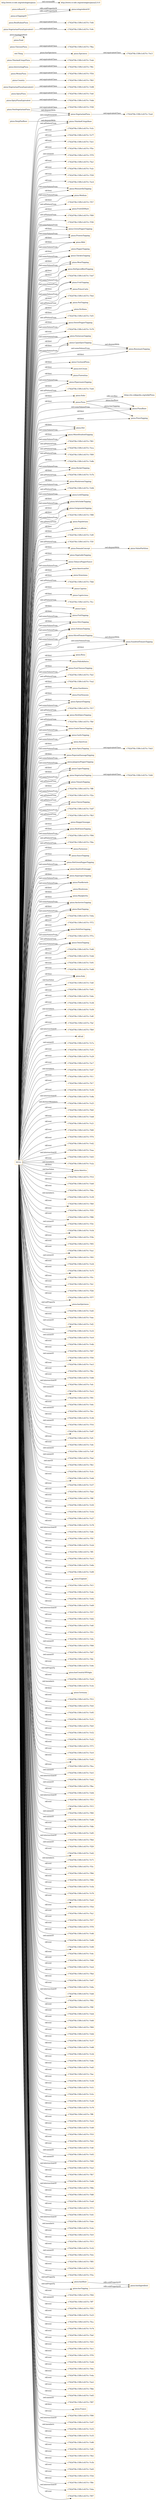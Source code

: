 digraph ar2dtool_diagram { 
rankdir=LR;
size="1501"
node [shape = rectangle, color="orange"]; "pizza:MozzarellaTopping" "-1762d70b:15f9c1c637e:-7ebb" "-1762d70b:15f9c1c637e:-7ebf" "pizza:Medium" "-1762d70b:15f9c1c637e:-7f57" "pizza:FruttiDiMare" "-1762d70b:15f9c1c637e:-7f00" "-1762d70b:15f9c1c637e:-7f36" "pizza:GreenPepperTopping" "pizza:VegetarianPizzaEquivalent2" "pizza:PrawnsTopping" "pizza:Mild" "pizza:PepperTopping" "pizza:ChickenTopping" "pizza:MeatTopping" "pizza:HotSpicedBeefTopping" "-1762d70b:15f9c1c637e:-7eb7" "pizza:FruitTopping" "pizza:PrinceCarlo" "-1762d70b:15f9c1c637e:-7fed" "pizza:NutTopping" "pizza:Siciliana" "-1762d70b:15f9c1c637e:-7ef3" "pizza:SweetPepperTopping" "pizza:Country" "pizza:ThinAndCrispyBase" "pizza:ParmesanTopping" "pizza:CajunSpiceTopping" "-1762d70b:15f9c1c637e:-7e8d" "pizza:UnclosedPizza" "-1762d70b:15f9c1c637e:-7f54" "pizza:IceCream" "pizza:Fiorentina" "pizza:PeperonataTopping" "pizza:SpicyPizzaEquivalent" "-1762d70b:15f9c1c637e:-7ee6" "pizza:Soho" "pizza:PizzaBase" "pizza:InterestingPizza" "pizza:RosemaryTopping" "pizza:Hot" "pizza:MixedSeafoodTopping" "-1762d70b:15f9c1c637e:-7f61" "-1762d70b:15f9c1c637e:-7eca" "-1762d70b:15f9c1c637e:-7f09" "-1762d70b:15f9c1c637e:-7e8b" "-1762d70b:15f9c1c637e:-7eab" "pizza:Spiciness" "pizza:RocketTopping" "pizza:CheeseyPizza" "-1762d70b:15f9c1c637e:-7e7b" "pizza:ValuePartition" "pizza:MushroomTopping" "-1762d70b:15f9c1c637e:-7e94" "pizza:LeekTopping" "pizza:ArtichokeTopping" "pizza:GorgonzolaTopping" "-1762d70b:15f9c1c637e:-7f88" "pizza:Napoletana" "pizza:LaReine" "-1762d70b:15f9c1c637e:-7e98" "-1762d70b:15f9c1c637e:-7ea4" "-1762d70b:15f9c1c637e:-7e9f" "-1762d70b:15f9c1c637e:-7f3f" "pizza:DomainConcept" "pizza:VegetableTopping" "pizza:TobascoPepperSauce" "pizza:AmericanHot" "pizza:Veneziana" "pizza:Food" "-1762d70b:15f9c1c637e:-7fba" "-1762d70b:15f9c1c637e:-7f38" "-1762d70b:15f9c1c637e:-7fdd" "pizza:Caprina" "pizza:Capricciosa" "-1762d70b:15f9c1c637e:-7fcc" "pizza:Cajun" "pizza:FishTopping" "pizza:OliveTopping" "pizza:SultanaTopping" "pizza:SlicedTomatoTopping" "pizza:Rosa" "pizza:PolloAdAstra" "pizza:FourCheesesTopping" "-1762d70b:15f9c1c637e:-7fa5" "-1762d70b:15f9c1c637e:-7ea2" "-1762d70b:15f9c1c637e:-7fb5" "pizza:Giardiniera" "pizza:FourSeasons" "pizza:SpinachTopping" "-1762d70b:15f9c1c637e:-7f17" "pizza:HerbSpiceTopping" "-1762d70b:15f9c1c637e:-7fbf" "pizza:GoatsCheeseTopping" "pizza:DeepPanBase" "pizza:GarlicTopping" "pizza:American" "pizza:SundriedTomatoTopping" "pizza:SpicyTopping" "pizza:PeperoniSausageTopping" "pizza:JalapenoPepperTopping" "pizza:PizzaTopping" "pizza:CaperTopping" "pizza:VegetarianTopping" "pizza:ThinAndCrispyPizza" "pizza:TomatoTopping" "-1762d70b:15f9c1c637e:-7ff8" "-1762d70b:15f9c1c637e:-7f2a" "-1762d70b:15f9c1c637e:-7e9c" "pizza:CheeseTopping" "-1762d70b:15f9c1c637e:-7ed7" "-1762d70b:15f9c1c637e:-7eb3" "pizza:SpicyPizza" "-1762d70b:15f9c1c637e:-7fb3" "pizza:SloppyGiuseppe" "pizza:RedOnionTopping" "-1762d70b:15f9c1c637e:-7f94" "-1762d70b:15f9c1c637e:-7f4a" "pizza:Parmense" "pizza:SauceTopping" "pizza:Pizza" "pizza:HotGreenPepperTopping" "pizza:VegetarianPizzaEquivalent1" "pizza:RealItalianPizza" "pizza:QuattroFormaggi" "pizza:AsparagusTopping" "pizza:MeatyPizza" "pizza:PineKernels" "pizza:Mushroom" "-1762d70b:15f9c1c637e:-7efd" "-1762d70b:15f9c1c637e:-7ec3" "pizza:Margherita" "pizza:AnchoviesTopping" "pizza:HamTopping" "pizza:VegetarianPizza" "pizza:NonVegetarianPizza" "pizza:PetitPoisTopping" "-1762d70b:15f9c1c637e:-7f7a" "pizza:OnionTopping" "-1762d70b:15f9c1c637e:-7f6c" ; /*classes style*/
	"pizza:VegetarianPizzaEquivalent1" -> "-1762d70b:15f9c1c637e:-7e9c" [ label = "owl:equivalentClass" ];
	"NULL" -> "pizza:CheeseTopping" [ label = "rdf:first" ];
	"NULL" -> "-1762d70b:15f9c1c637e:-7e40" [ label = "rdf:rest" ];
	"NULL" -> "-1762d70b:15f9c1c637e:-7e4d" [ label = "rdf:rest" ];
	"NULL" -> "-1762d70b:15f9c1c637e:-7e91" [ label = "rdf:rest" ];
	"NULL" -> "pizza:PeperoniSausageTopping" [ label = "rdf:first" ];
	"NULL" -> "-1762d70b:15f9c1c637e:-7e68" [ label = "rdf:rest" ];
	"NULL" -> "pizza:Italy" [ label = "rdf:first" ];
	"NULL" -> "-1762d70b:15f9c1c637e:-7edf" [ label = "rdf:rest" ];
	"NULL" -> "pizza:RocketTopping" [ label = "owl:someValuesFrom" ];
	"NULL" -> "-1762d70b:15f9c1c637e:-7e61" [ label = "rdf:rest" ];
	"NULL" -> "-1762d70b:15f9c1c637e:-7e6e" [ label = "rdf:rest" ];
	"NULL" -> "pizza:FourCheesesTopping" [ label = "rdf:first" ];
	"NULL" -> "pizza:Veneziana" [ label = "rdf:first" ];
	"NULL" -> "pizza:PizzaBase" [ label = "owl:someValuesFrom" ];
	"NULL" -> "-1762d70b:15f9c1c637e:-7e38" [ label = "rdf:rest" ];
	"NULL" -> "-1762d70b:15f9c1c637e:-7e59" [ label = "owl:members" ];
	"NULL" -> "pizza:HerbSpiceTopping" [ label = "rdf:first" ];
	"NULL" -> "-1762d70b:15f9c1c637e:-7e8f" [ label = "rdf:rest" ];
	"NULL" -> "-1762d70b:15f9c1c637e:-7faf" [ label = "rdf:rest" ];
	"NULL" -> "-1762d70b:15f9c1c637e:-7fb9" [ label = "owl:intersectionOf" ];
	"NULL" -> "rdf:nil" [ label = "rdf:rest" ];
	"NULL" -> "-1762d70b:15f9c1c637e:-7ed7" [ label = "owl:allValuesFrom" ];
	"NULL" -> "-1762d70b:15f9c1c637e:-7e7a" [ label = "owl:unionOf" ];
	"NULL" -> "-1762d70b:15f9c1c637e:-7e5f" [ label = "rdf:rest" ];
	"NULL" -> "-1762d70b:15f9c1c637e:-7e29" [ label = "rdf:rest" ];
	"NULL" -> "-1762d70b:15f9c1c637e:-7ea2" [ label = "rdf:first" ];
	"NULL" -> "pizza:Medium" [ label = "owl:someValuesFrom" ];
	"NULL" -> "-1762d70b:15f9c1c637e:-7ec7" [ label = "rdf:rest" ];
	"NULL" -> "pizza:MeatTopping" [ label = "owl:someValuesFrom" ];
	"NULL" -> "pizza:TobascoPepperSauce" [ label = "rdf:first" ];
	"NULL" -> "pizza:Parmense" [ label = "rdf:first" ];
	"NULL" -> "pizza:ChickenTopping" [ label = "owl:someValuesFrom" ];
	"NULL" -> "-1762d70b:15f9c1c637e:-7e47" [ label = "owl:members" ];
	"NULL" -> "-1762d70b:15f9c1c637e:-7f11" [ label = "rdf:rest" ];
	"NULL" -> "-1762d70b:15f9c1c637e:-7fc7" [ label = "rdf:rest" ];
	"NULL" -> "-1762d70b:15f9c1c637e:-7e30" [ label = "rdf:rest" ];
	"NULL" -> "pizza:OnionTopping" [ label = "owl:someValuesFrom" ];
	"NULL" -> "-1762d70b:15f9c1c637e:-7f57" [ label = "owl:allValuesFrom" ];
	"NULL" -> "pizza:FruitTopping" [ label = "rdf:first" ];
	"NULL" -> "pizza:PizzaBase" [ label = "rdf:first" ];
	"NULL" -> "-1762d70b:15f9c1c637e:-7e9b" [ label = "owl:intersectionOf" ];
	"NULL" -> "pizza:FishTopping" [ label = "rdf:first" ];
	"NULL" -> "-1762d70b:15f9c1c637e:-7e25" [ label = "owl:distinctMembers" ];
	"NULL" -> "-1762d70b:15f9c1c637e:-7fe8" [ label = "rdf:rest" ];
	"NULL" -> "pizza:PineKernels" [ label = "owl:someValuesFrom" ];
	"NULL" -> "-1762d70b:15f9c1c637e:-7eb8" [ label = "rdf:rest" ];
	"NULL" -> "-1762d70b:15f9c1c637e:-7e8b" [ label = "rdf:first" ];
	"NULL" -> "pizza:CajunSpiceTopping" [ label = "rdf:first" ];
	"NULL" -> "pizza:AnchoviesTopping" [ label = "owl:someValuesFrom" ];
	"NULL" -> "-1762d70b:15f9c1c637e:-7e21" [ label = "rdf:rest" ];
	"NULL" -> "pizza:JalapenoPepperTopping" [ label = "owl:someValuesFrom" ];
	"NULL" -> "-1762d70b:15f9c1c637e:-7fd9" [ label = "rdf:rest" ];
	"NULL" -> "-1762d70b:15f9c1c637e:-7f74" [ label = "rdf:rest" ];
	"NULL" -> "-1762d70b:15f9c1c637e:-7e42" [ label = "rdf:rest" ];
	"NULL" -> "-1762d70b:15f9c1c637e:-7ef3" [ label = "owl:allValuesFrom" ];
	"NULL" -> "pizza:Caprina" [ label = "rdf:first" ];
	"NULL" -> "-1762d70b:15f9c1c637e:-7e9f" [ label = "rdf:first" ];
	"NULL" -> "pizza:GreenPepperTopping" [ label = "owl:someValuesFrom" ];
	"NULL" -> "-1762d70b:15f9c1c637e:-7eaa" [ label = "owl:intersectionOf" ];
	"NULL" -> "-1762d70b:15f9c1c637e:-7e63" [ label = "rdf:rest" ];
	"NULL" -> "-1762d70b:15f9c1c637e:-7e2a" [ label = "owl:members" ];
	"NULL" -> "pizza:America" [ label = "rdf:first" ];
	"NULL" -> "-1762d70b:15f9c1c637e:-7fa5" [ label = "owl:allValuesFrom" ];
	"NULL" -> "-1762d70b:15f9c1c637e:-7f14" [ label = "rdf:rest" ];
	"NULL" -> "-1762d70b:15f9c1c637e:-7eb0" [ label = "rdf:rest" ];
	"NULL" -> "pizza:NutTopping" [ label = "rdf:first" ];
	"NULL" -> "pizza:CajunSpiceTopping" [ label = "owl:someValuesFrom" ];
	"NULL" -> "-1762d70b:15f9c1c637e:-7fda" [ label = "rdf:rest" ];
	"NULL" -> "-1762d70b:15f9c1c637e:-7e39" [ label = "owl:members" ];
	"NULL" -> "pizza:HamTopping" [ label = "owl:someValuesFrom" ];
	"NULL" -> "pizza:AmericanHot" [ label = "rdf:first" ];
	"NULL" -> "-1762d70b:15f9c1c637e:-7fb0" [ label = "rdf:rest" ];
	"NULL" -> "pizza:DomainConcept" [ label = "rdf:first" ];
	"NULL" -> "-1762d70b:15f9c1c637e:-7f35" [ label = "rdf:rest" ];
	"NULL" -> "-1762d70b:15f9c1c637e:-7f86" [ label = "rdf:rest" ];
	"NULL" -> "-1762d70b:15f9c1c637e:-7f3e" [ label = "owl:unionOf" ];
	"NULL" -> "-1762d70b:15f9c1c637e:-7e54" [ label = "rdf:rest" ];
	"NULL" -> "pizza:American" [ label = "rdf:first" ];
	"NULL" -> "pizza:PetitPoisTopping" [ label = "rdf:first" ];
	"NULL" -> "pizza:Napoletana" [ label = "rdf:first" ];
	"NULL" -> "-1762d70b:15f9c1c637e:-7f3b" [ label = "rdf:rest" ];
	"NULL" -> "pizza:PineKernels" [ label = "rdf:first" ];
	"NULL" -> "-1762d70b:15f9c1c637e:-7f05" [ label = "rdf:rest" ];
	"NULL" -> "-1762d70b:15f9c1c637e:-7ea1" [ label = "rdf:rest" ];
	"NULL" -> "pizza:SultanaTopping" [ label = "owl:someValuesFrom" ];
	"NULL" -> "-1762d70b:15f9c1c637e:-7f93" [ label = "owl:unionOf" ];
	"NULL" -> "-1762d70b:15f9c1c637e:-7e24" [ label = "rdf:rest" ];
	"NULL" -> "pizza:HotSpicedBeefTopping" [ label = "rdf:first" ];
	"NULL" -> "pizza:JalapenoPepperTopping" [ label = "rdf:first" ];
	"NULL" -> "-1762d70b:15f9c1c637e:-7e75" [ label = "rdf:rest" ];
	"NULL" -> "pizza:QuattroFormaggi" [ label = "rdf:first" ];
	"NULL" -> "-1762d70b:15f9c1c637e:-7f5c" [ label = "rdf:rest" ];
	"NULL" -> "-1762d70b:15f9c1c637e:-7fa1" [ label = "rdf:rest" ];
	"NULL" -> "-1762d70b:15f9c1c637e:-7f26" [ label = "rdf:rest" ];
	"NULL" -> "-1762d70b:15f9c1c637e:-7f77" [ label = "rdf:rest" ];
	"NULL" -> "pizza:PizzaTopping" [ label = "rdf:first" ];
	"NULL" -> "pizza:hasSpiciness" [ label = "owl:onProperty" ];
	"NULL" -> "pizza:GarlicTopping" [ label = "rdf:first" ];
	"NULL" -> "-1762d70b:15f9c1c637e:-7e45" [ label = "rdf:rest" ];
	"NULL" -> "-1762d70b:15f9c1c637e:-7ebc" [ label = "rdf:rest" ];
	"NULL" -> "-1762d70b:15f9c1c637e:-7ef2" [ label = "owl:unionOf" ];
	"NULL" -> "-1762d70b:15f9c1c637e:-7e33" [ label = "owl:members" ];
	"NULL" -> "pizza:ThinAndCrispyBase" [ label = "owl:allValuesFrom" ];
	"NULL" -> "-1762d70b:15f9c1c637e:-7ec9" [ label = "owl:unionOf" ];
	"NULL" -> "pizza:RosemaryTopping" [ label = "owl:someValuesFrom" ];
	"NULL" -> "-1762d70b:15f9c1c637e:-7e4b" [ label = "rdf:rest" ];
	"NULL" -> "-1762d70b:15f9c1c637e:-7f47" [ label = "rdf:rest" ];
	"NULL" -> "-1762d70b:15f9c1c637e:-7f56" [ label = "owl:unionOf" ];
	"NULL" -> "-1762d70b:15f9c1c637e:-7ee3" [ label = "rdf:rest" ];
	"NULL" -> "-1762d70b:15f9c1c637e:-7fbc" [ label = "rdf:rest" ];
	"NULL" -> "pizza:PrawnsTopping" [ label = "owl:someValuesFrom" ];
	"NULL" -> "-1762d70b:15f9c1c637e:-7e66" [ label = "rdf:rest" ];
	"NULL" -> "pizza:ArtichokeTopping" [ label = "owl:someValuesFrom" ];
	"NULL" -> "-1762d70b:15f9c1c637e:-7fcc" [ label = "owl:allValuesFrom" ];
	"NULL" -> "-1762d70b:15f9c1c637e:-7efc" [ label = "owl:intersectionOf" ];
	"NULL" -> "-1762d70b:15f9c1c637e:-7ec2" [ label = "owl:unionOf" ];
	"NULL" -> "-1762d70b:15f9c1c637e:-7f91" [ label = "rdf:rest" ];
	"NULL" -> "pizza:OliveTopping" [ label = "rdf:first" ];
	"NULL" -> "pizza:GreenPepperTopping" [ label = "rdf:first" ];
	"NULL" -> "-1762d70b:15f9c1c637e:-7e6c" [ label = "rdf:rest" ];
	"NULL" -> "-1762d70b:15f9c1c637e:-7fec" [ label = "owl:unionOf" ];
	"NULL" -> "-1762d70b:15f9c1c637e:-7e36" [ label = "rdf:rest" ];
	"NULL" -> "-1762d70b:15f9c1c637e:-7f16" [ label = "owl:unionOf" ];
	"NULL" -> "-1762d70b:15f9c1c637e:-7e87" [ label = "rdf:rest" ];
	"NULL" -> "-1762d70b:15f9c1c637e:-7ef1" [ label = "rdf:rest" ];
	"NULL" -> "-1762d70b:15f9c1c637e:-7efe" [ label = "rdf:rest" ];
	"NULL" -> "-1762d70b:15f9c1c637e:-7f2a" [ label = "owl:allValuesFrom" ];
	"NULL" -> "-1762d70b:15f9c1c637e:-7eff" [ label = "owl:unionOf" ];
	"NULL" -> "-1762d70b:15f9c1c637e:-7fa4" [ label = "owl:unionOf" ];
	"NULL" -> "-1762d70b:15f9c1c637e:-7fb1" [ label = "owl:oneOf" ];
	"NULL" -> "-1762d70b:15f9c1c637e:-7e3c" [ label = "rdf:rest" ];
	"NULL" -> "-1762d70b:15f9c1c637e:-7ed4" [ label = "rdf:rest" ];
	"NULL" -> "-1762d70b:15f9c1c637e:-7e57" [ label = "rdf:rest" ];
	"NULL" -> "-1762d70b:15f9c1c637e:-7fad" [ label = "rdf:rest" ];
	"NULL" -> "pizza:SlicedTomatoTopping" [ label = "owl:someValuesFrom" ];
	"NULL" -> "pizza:MozzarellaTopping" [ label = "owl:someValuesFrom" ];
	"NULL" -> "-1762d70b:15f9c1c637e:-7f8f" [ label = "rdf:rest" ];
	"NULL" -> "pizza:OliveTopping" [ label = "owl:someValuesFrom" ];
	"NULL" -> "-1762d70b:15f9c1c637e:-7e50" [ label = "rdf:rest" ];
	"NULL" -> "-1762d70b:15f9c1c637e:-7e5d" [ label = "rdf:rest" ];
	"NULL" -> "-1762d70b:15f9c1c637e:-7e27" [ label = "rdf:rest" ];
	"NULL" -> "-1762d70b:15f9c1c637e:-7e78" [ label = "rdf:rest" ];
	"NULL" -> "-1762d70b:15f9c1c637e:-7e7b" [ label = "owl:allValuesFrom" ];
	"NULL" -> "-1762d70b:15f9c1c637e:-7e8c" [ label = "owl:intersectionOf" ];
	"NULL" -> "-1762d70b:15f9c1c637e:-7f5f" [ label = "rdf:rest" ];
	"NULL" -> "-1762d70b:15f9c1c637e:-7e2d" [ label = "rdf:rest" ];
	"NULL" -> "-1762d70b:15f9c1c637e:-7ff5" [ label = "rdf:rest" ];
	"NULL" -> "-1762d70b:15f9c1c637e:-7ec5" [ label = "rdf:rest" ];
	"NULL" -> "-1762d70b:15f9c1c637e:-7e6b" [ label = "rdf:rest" ];
	"NULL" -> "-1762d70b:15f9c1c637e:-7e99" [ label = "rdf:rest" ];
	"NULL" -> "pizza:RedOnionTopping" [ label = "rdf:first" ];
	"NULL" -> "pizza:England" [ label = "rdf:first" ];
	"NULL" -> "-1762d70b:15f9c1c637e:-7fc5" [ label = "rdf:rest" ];
	"NULL" -> "-1762d70b:15f9c1c637e:-7e4e" [ label = "rdf:rest" ];
	"NULL" -> "pizza:HotGreenPepperTopping" [ label = "rdf:first" ];
	"NULL" -> "-1762d70b:15f9c1c637e:-7e92" [ label = "rdf:rest" ];
	"NULL" -> "-1762d70b:15f9c1c637e:-7e69" [ label = "rdf:rest" ];
	"NULL" -> "pizza:CaperTopping" [ label = "rdf:first" ];
	"NULL" -> "-1762d70b:15f9c1c637e:-7f37" [ label = "owl:intersectionOf" ];
	"NULL" -> "-1762d70b:15f9c1c637e:-7e62" [ label = "rdf:rest" ];
	"NULL" -> "-1762d70b:15f9c1c637e:-7e6f" [ label = "rdf:rest" ];
	"NULL" -> "-1762d70b:15f9c1c637e:-7f09" [ label = "owl:allValuesFrom" ];
	"NULL" -> "pizza:CheeseTopping" [ label = "owl:someValuesFrom" ];
	"NULL" -> "-1762d70b:15f9c1c637e:-7f4a" [ label = "owl:allValuesFrom" ];
	"NULL" -> "-1762d70b:15f9c1c637e:-7f51" [ label = "rdf:rest" ];
	"NULL" -> "-1762d70b:15f9c1c637e:-7efa" [ label = "rdf:rest" ];
	"NULL" -> "pizza:GorgonzolaTopping" [ label = "rdf:first" ];
	"NULL" -> "pizza:HotGreenPepperTopping" [ label = "owl:someValuesFrom" ];
	"NULL" -> "-1762d70b:15f9c1c637e:-7f08" [ label = "owl:unionOf" ];
	"NULL" -> "-1762d70b:15f9c1c637e:-7fd7" [ label = "rdf:rest" ];
	"NULL" -> "-1762d70b:15f9c1c637e:-7fdc" [ label = "owl:unionOf" ];
	"NULL" -> "-1762d70b:15f9c1c637e:-7e9e" [ label = "rdf:rest" ];
	"NULL" -> "pizza:hasCountryOfOrigin" [ label = "owl:onProperty" ];
	"NULL" -> "pizza:FishTopping" [ label = "owl:someValuesFrom" ];
	"NULL" -> "pizza:Fiorentina" [ label = "rdf:first" ];
	"NULL" -> "pizza:SpicyTopping" [ label = "owl:someValuesFrom" ];
	"NULL" -> "-1762d70b:15f9c1c637e:-7ec8" [ label = "rdf:rest" ];
	"NULL" -> "-1762d70b:15f9c1c637e:-7fdd" [ label = "owl:allValuesFrom" ];
	"NULL" -> "-1762d70b:15f9c1c637e:-7e3e" [ label = "owl:members" ];
	"NULL" -> "pizza:Germany" [ label = "rdf:first" ];
	"NULL" -> "pizza:GoatsCheeseTopping" [ label = "rdf:first" ];
	"NULL" -> "-1762d70b:15f9c1c637e:-7ee6" [ label = "owl:allValuesFrom" ];
	"NULL" -> "pizza:OnionTopping" [ label = "rdf:first" ];
	"NULL" -> "-1762d70b:15f9c1c637e:-7f12" [ label = "rdf:rest" ];
	"NULL" -> "-1762d70b:15f9c1c637e:-7fc8" [ label = "rdf:rest" ];
	"NULL" -> "-1762d70b:15f9c1c637e:-7e95" [ label = "rdf:rest" ];
	"NULL" -> "-1762d70b:15f9c1c637e:-7e31" [ label = "rdf:rest" ];
	"NULL" -> "-1762d70b:15f9c1c637e:-7fe9" [ label = "rdf:rest" ];
	"NULL" -> "-1762d70b:15f9c1c637e:-7e52" [ label = "rdf:rest" ];
	"NULL" -> "pizza:UnclosedPizza" [ label = "rdf:first" ];
	"NULL" -> "-1762d70b:15f9c1c637e:-7eb7" [ label = "owl:someValuesFrom" ];
	"NULL" -> "-1762d70b:15f9c1c637e:-7e22" [ label = "rdf:rest" ];
	"NULL" -> "pizza:SweetPepperTopping" [ label = "rdf:first" ];
	"NULL" -> "-1762d70b:15f9c1c637e:-7f94" [ label = "owl:allValuesFrom" ];
	"NULL" -> "-1762d70b:15f9c1c637e:-7f75" [ label = "rdf:rest" ];
	"NULL" -> "-1762d70b:15f9c1c637e:-7ec0" [ label = "rdf:rest" ];
	"NULL" -> "-1762d70b:15f9c1c637e:-7e43" [ label = "rdf:rest" ];
	"NULL" -> "-1762d70b:15f9c1c637e:-7fea" [ label = "rdf:rest" ];
	"NULL" -> "-1762d70b:15f9c1c637e:-7f7a" [ label = "owl:allValuesFrom" ];
	"NULL" -> "-1762d70b:15f9c1c637e:-7ee5" [ label = "owl:unionOf" ];
	"NULL" -> "pizza:VegetarianTopping" [ label = "owl:allValuesFrom" ];
	"NULL" -> "pizza:MushroomTopping" [ label = "rdf:first" ];
	"NULL" -> "pizza:HotSpicedBeefTopping" [ label = "owl:someValuesFrom" ];
	"NULL" -> "-1762d70b:15f9c1c637e:-7eb2" [ label = "owl:intersectionOf" ];
	"NULL" -> "-1762d70b:15f9c1c637e:-7fbe" [ label = "owl:unionOf" ];
	"NULL" -> "-1762d70b:15f9c1c637e:-7e64" [ label = "rdf:rest" ];
	"NULL" -> "-1762d70b:15f9c1c637e:-7f00" [ label = "owl:allValuesFrom" ];
	"NULL" -> "-1762d70b:15f9c1c637e:-7f53" [ label = "owl:intersectionOf" ];
	"NULL" -> "pizza:RedOnionTopping" [ label = "owl:someValuesFrom" ];
	"NULL" -> "pizza:America" [ label = "owl:hasValue" ];
	"NULL" -> "-1762d70b:15f9c1c637e:-7fb3" [ label = "rdf:first" ];
	"NULL" -> "-1762d70b:15f9c1c637e:-7f15" [ label = "rdf:rest" ];
	"NULL" -> "-1762d70b:15f9c1c637e:-7f60" [ label = "owl:unionOf" ];
	"NULL" -> "-1762d70b:15f9c1c637e:-7ed6" [ label = "owl:unionOf" ];
	"NULL" -> "-1762d70b:15f9c1c637e:-7fdb" [ label = "rdf:rest" ];
	"NULL" -> "pizza:PeperonataTopping" [ label = "owl:someValuesFrom" ];
	"NULL" -> "-1762d70b:15f9c1c637e:-7e85" [ label = "rdf:rest" ];
	"NULL" -> "pizza:TobascoPepperSauce" [ label = "owl:someValuesFrom" ];
	"NULL" -> "pizza:TomatoTopping" [ label = "rdf:first" ];
	"NULL" -> "-1762d70b:15f9c1c637e:-7fb4" [ label = "owl:intersectionOf" ];
	"NULL" -> "-1762d70b:15f9c1c637e:-7f29" [ label = "owl:unionOf" ];
	"NULL" -> "-1762d70b:15f9c1c637e:-7ed2" [ label = "rdf:rest" ];
	"NULL" -> "-1762d70b:15f9c1c637e:-7fbf" [ label = "owl:allValuesFrom" ];
	"NULL" -> "-1762d70b:15f9c1c637e:-7e71" [ label = "owl:members" ];
	"NULL" -> "pizza:SundriedTomatoTopping" [ label = "owl:someValuesFrom" ];
	"NULL" -> "pizza:PrinceCarlo" [ label = "rdf:first" ];
	"NULL" -> "-1762d70b:15f9c1c637e:-7f3c" [ label = "rdf:rest" ];
	"NULL" -> "-1762d70b:15f9c1c637e:-7f8d" [ label = "rdf:rest" ];
	"NULL" -> "pizza:GorgonzolaTopping" [ label = "owl:someValuesFrom" ];
	"NULL" -> "-1762d70b:15f9c1c637e:-7f06" [ label = "rdf:rest" ];
	"NULL" -> "pizza:ParmesanTopping" [ label = "owl:someValuesFrom" ];
	"NULL" -> "-1762d70b:15f9c1c637e:-7e5b" [ label = "rdf:rest" ];
	"NULL" -> "pizza:MeatTopping" [ label = "rdf:first" ];
	"NULL" -> "pizza:SloppyGiuseppe" [ label = "rdf:first" ];
	"NULL" -> "-1762d70b:15f9c1c637e:-7e76" [ label = "rdf:rest" ];
	"NULL" -> "pizza:AnchoviesTopping" [ label = "rdf:first" ];
	"NULL" -> "-1762d70b:15f9c1c637e:-7ee0" [ label = "rdf:rest" ];
	"NULL" -> "-1762d70b:15f9c1c637e:-7f5d" [ label = "rdf:rest" ];
	"NULL" -> "-1762d70b:15f9c1c637e:-7fa2" [ label = "rdf:rest" ];
	"NULL" -> "-1762d70b:15f9c1c637e:-7f27" [ label = "rdf:rest" ];
	"NULL" -> "-1762d70b:15f9c1c637e:-7f78" [ label = "rdf:rest" ];
	"NULL" -> "pizza:LeekTopping" [ label = "owl:someValuesFrom" ];
	"NULL" -> "-1762d70b:15f9c1c637e:-7e46" [ label = "rdf:rest" ];
	"NULL" -> "-1762d70b:15f9c1c637e:-7e89" [ label = "owl:unionOf" ];
	"NULL" -> "pizza:Mushroom" [ label = "rdf:first" ];
	"NULL" -> "-1762d70b:15f9c1c637e:-7eca" [ label = "owl:allValuesFrom" ];
	"NULL" -> "pizza:FruitTopping" [ label = "owl:someValuesFrom" ];
	"NULL" -> "-1762d70b:15f9c1c637e:-7e90" [ label = "rdf:rest" ];
	"NULL" -> "-1762d70b:15f9c1c637e:-7e4c" [ label = "rdf:rest" ];
	"NULL" -> "pizza:Cajun" [ label = "rdf:first" ];
	"NULL" -> "-1762d70b:15f9c1c637e:-7f48" [ label = "rdf:rest" ];
	"NULL" -> "pizza:Mild" [ label = "rdf:first" ];
	"NULL" -> "pizza:Hot" [ label = "rdf:first" ];
	"NULL" -> "-1762d70b:15f9c1c637e:-7ee4" [ label = "rdf:rest" ];
	"NULL" -> "-1762d70b:15f9c1c637e:-7fbd" [ label = "rdf:rest" ];
	"NULL" -> "pizza:LeekTopping" [ label = "rdf:first" ];
	"NULL" -> "-1762d70b:15f9c1c637e:-7e67" [ label = "rdf:rest" ];
	"NULL" -> "pizza:AsparagusTopping" [ label = "rdf:first" ];
	"NULL" -> "-1762d70b:15f9c1c637e:-7e8a" [ label = "rdf:rest" ];
	"NULL" -> "-1762d70b:15f9c1c637e:-7eb6" [ label = "owl:intersectionOf" ];
	"NULL" -> "-1762d70b:15f9c1c637e:-7f92" [ label = "rdf:rest" ];
	"NULL" -> "-1762d70b:15f9c1c637e:-7f9f" [ label = "rdf:rest" ];
	"NULL" -> "-1762d70b:15f9c1c637e:-7eb4" [ label = "rdf:rest" ];
	"NULL" -> "-1762d70b:15f9c1c637e:-7e60" [ label = "rdf:rest" ];
	"NULL" -> "-1762d70b:15f9c1c637e:-7f69" [ label = "rdf:rest" ];
	"NULL" -> "-1762d70b:15f9c1c637e:-7e6d" [ label = "rdf:rest" ];
	"NULL" -> "-1762d70b:15f9c1c637e:-7e94" [ label = "owl:allValuesFrom" ];
	"NULL" -> "-1762d70b:15f9c1c637e:-7e37" [ label = "rdf:rest" ];
	"NULL" -> "-1762d70b:15f9c1c637e:-7e88" [ label = "rdf:rest" ];
	"NULL" -> "-1762d70b:15f9c1c637e:-7e3d" [ label = "rdf:rest" ];
	"NULL" -> "-1762d70b:15f9c1c637e:-7e8e" [ label = "rdf:rest" ];
	"NULL" -> "-1762d70b:15f9c1c637e:-7ed5" [ label = "rdf:rest" ];
	"NULL" -> "pizza:FourCheesesTopping" [ label = "owl:someValuesFrom" ];
	"NULL" -> "-1762d70b:15f9c1c637e:-7fae" [ label = "rdf:rest" ];
	"NULL" -> "-1762d70b:15f9c1c637e:-7e58" [ label = "rdf:rest" ];
	"NULL" -> "pizza:RosemaryTopping" [ label = "rdf:first" ];
	"NULL" -> "-1762d70b:15f9c1c637e:-7f36" [ label = "rdf:first" ];
	"NULL" -> "-1762d70b:15f9c1c637e:-7e51" [ label = "rdf:rest" ];
	"NULL" -> "-1762d70b:15f9c1c637e:-7e5e" [ label = "rdf:rest" ];
	"NULL" -> "pizza:MixedSeafoodTopping" [ label = "rdf:first" ];
	"NULL" -> "-1762d70b:15f9c1c637e:-7e28" [ label = "rdf:rest" ];
	"NULL" -> "pizza:Mild" [ label = "owl:someValuesFrom" ];
	"NULL" -> "-1762d70b:15f9c1c637e:-7e79" [ label = "rdf:rest" ];
	"NULL" -> "pizza:AsparagusTopping" [ label = "owl:someValuesFrom" ];
	"NULL" -> "pizza:ArtichokeTopping" [ label = "rdf:first" ];
	"NULL" -> "pizza:PrawnsTopping" [ label = "rdf:first" ];
	"NULL" -> "-1762d70b:15f9c1c637e:-7ff6" [ label = "rdf:rest" ];
	"NULL" -> "-1762d70b:15f9c1c637e:-7ec6" [ label = "rdf:rest" ];
	"NULL" -> "-1762d70b:15f9c1c637e:-7e49" [ label = "rdf:rest" ];
	"NULL" -> "pizza:GarlicTopping" [ label = "owl:someValuesFrom" ];
	"NULL" -> "pizza:IceCream" [ label = "rdf:first" ];
	"NULL" -> "-1762d70b:15f9c1c637e:-7f10" [ label = "rdf:rest" ];
	"NULL" -> "-1762d70b:15f9c1c637e:-7fc6" [ label = "rdf:rest" ];
	"NULL" -> "-1762d70b:15f9c1c637e:-7e4f" [ label = "rdf:rest" ];
	"NULL" -> "-1762d70b:15f9c1c637e:-7e93" [ label = "owl:unionOf" ];
	"NULL" -> "pizza:ParmesanTopping" [ label = "rdf:first" ];
	"NULL" -> "pizza:ChickenTopping" [ label = "rdf:first" ];
	"NULL" -> "-1762d70b:15f9c1c637e:-7f88" [ label = "owl:allValuesFrom" ];
	"NULL" -> "pizza:MozzarellaTopping" [ label = "rdf:first" ];
	"NULL" -> "-1762d70b:15f9c1c637e:-7ff8" [ label = "owl:allValuesFrom" ];
	"NULL" -> "-1762d70b:15f9c1c637e:-7f49" [ label = "owl:unionOf" ];
	"NULL" -> "-1762d70b:15f9c1c637e:-7ea3" [ label = "owl:intersectionOf" ];
	"NULL" -> "-1762d70b:15f9c1c637e:-7f3f" [ label = "owl:allValuesFrom" ];
	"NULL" -> "pizza:Rosa" [ label = "rdf:first" ];
	"NULL" -> "pizza:SauceTopping" [ label = "rdf:first" ];
	"NULL" -> "-1762d70b:15f9c1c637e:-7fb7" [ label = "rdf:rest" ];
	"NULL" -> "pizza:Giardiniera" [ label = "rdf:first" ];
	"NULL" -> "pizza:PetitPoisTopping" [ label = "owl:someValuesFrom" ];
	"NULL" -> "-1762d70b:15f9c1c637e:-7fed" [ label = "owl:allValuesFrom" ];
	"NULL" -> "-1762d70b:15f9c1c637e:-7e84" [ label = "rdf:rest" ];
	"NULL" -> "pizza:PeperoniSausageTopping" [ label = "owl:someValuesFrom" ];
	"NULL" -> "-1762d70b:15f9c1c637e:-7f6b" [ label = "owl:intersectionOf" ];
	"NULL" -> "pizza:FruttiDiMare" [ label = "rdf:first" ];
	"NULL" -> "-1762d70b:15f9c1c637e:-7fd8" [ label = "rdf:rest" ];
	"NULL" -> "-1762d70b:15f9c1c637e:-7ea8" [ label = "rdf:rest" ];
	"NULL" -> "-1762d70b:15f9c1c637e:-7f73" [ label = "rdf:rest" ];
	"NULL" -> "-1762d70b:15f9c1c637e:-7e41" [ label = "rdf:rest" ];
	"NULL" -> "-1762d70b:15f9c1c637e:-7ebe" [ label = "owl:intersectionOf" ];
	"NULL" -> "pizza:Pizza" [ label = "rdf:first" ];
	"NULL" -> "pizza:PeperonataTopping" [ label = "rdf:first" ];
	"NULL" -> "-1762d70b:15f9c1c637e:-7e2e" [ label = "owl:members" ];
	"NULL" -> "-1762d70b:15f9c1c637e:-7fc9" [ label = "rdf:rest" ];
	"NULL" -> "-1762d70b:15f9c1c637e:-7f13" [ label = "rdf:rest" ];
	"NULL" -> "pizza:VegetarianPizza" [ label = "owl:complementOf" ];
	"NULL" -> "pizza:SpinachTopping" [ label = "rdf:first" ];
	"NULL" -> "pizza:MushroomTopping" [ label = "owl:someValuesFrom" ];
	"NULL" -> "-1762d70b:15f9c1c637e:-7e32" [ label = "rdf:rest" ];
	"NULL" -> "pizza:SweetPepperTopping" [ label = "owl:someValuesFrom" ];
	"NULL" -> "-1762d70b:15f9c1c637e:-7fcb" [ label = "owl:unionOf" ];
	"NULL" -> "-1762d70b:15f9c1c637e:-7f85" [ label = "rdf:rest" ];
	"NULL" -> "-1762d70b:15f9c1c637e:-7e53" [ label = "rdf:rest" ];
	"NULL" -> "pizza:Capricciosa" [ label = "rdf:first" ];
	"NULL" -> "pizza:HamTopping" [ label = "rdf:first" ];
	"NULL" -> "pizza:LaReine" [ label = "rdf:first" ];
	"NULL" -> "-1762d70b:15f9c1c637e:-7f3a" [ label = "rdf:rest" ];
	"NULL" -> "pizza:hasBase" [ label = "owl:onProperty" ];
	"NULL" -> "pizza:SpinachTopping" [ label = "owl:someValuesFrom" ];
	"NULL" -> "-1762d70b:15f9c1c637e:-7f04" [ label = "rdf:rest" ];
	"NULL" -> "-1762d70b:15f9c1c637e:-7ff7" [ label = "owl:unionOf" ];
	"NULL" -> "pizza:VegetableTopping" [ label = "rdf:first" ];
	"NULL" -> "-1762d70b:15f9c1c637e:-7f55" [ label = "rdf:rest" ];
	"NULL" -> "-1762d70b:15f9c1c637e:-7e23" [ label = "rdf:rest" ];
	"NULL" -> "-1762d70b:15f9c1c637e:-7fca" [ label = "rdf:rest" ];
	"NULL" -> "-1762d70b:15f9c1c637e:-7e74" [ label = "rdf:rest" ];
	"NULL" -> "pizza:TomatoTopping" [ label = "owl:someValuesFrom" ];
	"NULL" -> "pizza:Italy" [ label = "owl:hasValue" ];
	"NULL" -> "pizza:GoatsCheeseTopping" [ label = "owl:someValuesFrom" ];
	"NULL" -> "pizza:FourSeasons" [ label = "rdf:first" ];
	"NULL" -> "-1762d70b:15f9c1c637e:-7fa0" [ label = "rdf:rest" ];
	"NULL" -> "pizza:SlicedTomatoTopping" [ label = "rdf:first" ];
	"NULL" -> "-1762d70b:15f9c1c637e:-7f25" [ label = "rdf:rest" ];
	"NULL" -> "-1762d70b:15f9c1c637e:-7ec1" [ label = "rdf:rest" ];
	"NULL" -> "-1762d70b:15f9c1c637e:-7f76" [ label = "rdf:rest" ];
	"NULL" -> "pizza:MixedSeafoodTopping" [ label = "owl:someValuesFrom" ];
	"NULL" -> "-1762d70b:15f9c1c637e:-7e44" [ label = "rdf:rest" ];
	"NULL" -> "-1762d70b:15f9c1c637e:-7feb" [ label = "rdf:rest" ];
	"NULL" -> "pizza:Hot" [ label = "owl:someValuesFrom" ];
	"NULL" -> "-1762d70b:15f9c1c637e:-7e4a" [ label = "rdf:rest" ];
	"NULL" -> "-1762d70b:15f9c1c637e:-7ee2" [ label = "rdf:rest" ];
	"NULL" -> "pizza:PepperTopping" [ label = "rdf:first" ];
	"NULL" -> "-1762d70b:15f9c1c637e:-7fbb" [ label = "rdf:rest" ];
	"NULL" -> "-1762d70b:15f9c1c637e:-7e65" [ label = "rdf:rest" ];
	"NULL" -> "-1762d70b:15f9c1c637e:-7f87" [ label = "owl:unionOf" ];
	"NULL" -> "pizza:France" [ label = "rdf:first" ];
	"NULL" -> "-1762d70b:15f9c1c637e:-7f90" [ label = "rdf:rest" ];
	"NULL" -> "-1762d70b:15f9c1c637e:-7e97" [ label = "owl:intersectionOf" ];
	"NULL" -> "-1762d70b:15f9c1c637e:-7e55" [ label = "owl:members" ];
	"NULL" -> "pizza:SundriedTomatoTopping" [ label = "rdf:first" ];
	"NULL" -> "-1762d70b:15f9c1c637e:-7e35" [ label = "rdf:rest" ];
	"NULL" -> "-1762d70b:15f9c1c637e:-7e86" [ label = "rdf:rest" ];
	"NULL" -> "-1762d70b:15f9c1c637e:-7ef0" [ label = "rdf:rest" ];
	"NULL" -> "-1762d70b:15f9c1c637e:-7fb2" [ label = "rdf:rest" ];
	"NULL" -> "-1762d70b:15f9c1c637e:-7e3b" [ label = "rdf:rest" ];
	"NULL" -> "pizza:hasTopping" [ label = "owl:onProperty" ];
	"NULL" -> "-1762d70b:15f9c1c637e:-7ed3" [ label = "rdf:rest" ];
	"NULL" -> "pizza:Medium" [ label = "rdf:first" ];
	"NULL" -> "-1762d70b:15f9c1c637e:-7f17" [ label = "owl:allValuesFrom" ];
	"NULL" -> "pizza:PolloAdAstra" [ label = "rdf:first" ];
	"NULL" -> "-1762d70b:15f9c1c637e:-7f3d" [ label = "rdf:rest" ];
	"NULL" -> "-1762d70b:15f9c1c637e:-7f8e" [ label = "rdf:rest" ];
	"NULL" -> "pizza:SultanaTopping" [ label = "rdf:first" ];
	"NULL" -> "-1762d70b:15f9c1c637e:-7eba" [ label = "owl:intersectionOf" ];
	"NULL" -> "-1762d70b:15f9c1c637e:-7f07" [ label = "rdf:rest" ];
	"NULL" -> "pizza:Siciliana" [ label = "rdf:first" ];
	"NULL" -> "-1762d70b:15f9c1c637e:-7e5c" [ label = "rdf:rest" ];
	"NULL" -> "-1762d70b:15f9c1c637e:-7e77" [ label = "rdf:rest" ];
	"NULL" -> "-1762d70b:15f9c1c637e:-7ee1" [ label = "rdf:rest" ];
	"NULL" -> "pizza:Soho" [ label = "rdf:first" ];
	"NULL" -> "pizza:Margherita" [ label = "rdf:first" ];
	"NULL" -> "-1762d70b:15f9c1c637e:-7f5e" [ label = "rdf:rest" ];
	"NULL" -> "-1762d70b:15f9c1c637e:-7f79" [ label = "owl:unionOf" ];
	"NULL" -> "-1762d70b:15f9c1c637e:-7fa3" [ label = "rdf:rest" ];
	"NULL" -> "-1762d70b:15f9c1c637e:-7e2c" [ label = "rdf:rest" ];
	"NULL" -> "-1762d70b:15f9c1c637e:-7f28" [ label = "rdf:rest" ];
	"NULL" -> "-1762d70b:15f9c1c637e:-7ec4" [ label = "rdf:rest" ];
	"NULL" -> "-1762d70b:15f9c1c637e:-7e70" [ label = "rdf:rest" ];
	"NULL" -> "pizza:CaperTopping" [ label = "owl:someValuesFrom" ];
	"NULL" -> "-1762d70b:15f9c1c637e:-7e6a" [ label = "rdf:rest" ];
	"NULL" -> "-1762d70b:15f9c1c637e:-7f61" [ label = "owl:allValuesFrom" ];
	"NULL" -> "-1762d70b:15f9c1c637e:-7f72" [ label = "rdf:rest" ];
	"NULL" -> "pizza:RocketTopping" [ label = "rdf:first" ];
	"pizza:ThinAndCrispyPizza" -> "-1762d70b:15f9c1c637e:-7eab" [ label = "owl:equivalentClass" ];
	"pizza:Country" -> "-1762d70b:15f9c1c637e:-7fb5" [ label = "owl:equivalentClass" ];
	"pizza:hasTopping" -> "pizza:hasIngredient" [ label = "rdfs:subPropertyOf" ];
	"pizza:CheeseyPizza" -> "-1762d70b:15f9c1c637e:-7fba" [ label = "owl:equivalentClass" ];
	"pizza:CajunSpiceTopping" -> "pizza:RosemaryTopping" [ label = "owl:disjointWith" ];
	"pizza:isBaseOf" -> "pizza:isIngredientOf" [ label = "rdfs:subPropertyOf" ];
	"pizza:DeepPanBase" -> "pizza:ThinAndCrispyBase" [ label = "owl:disjointWith" ];
	"http://www.co-ode.org/ontologies/pizza" -> "http://www.co-ode.org/ontologies/pizza/2.0.0" [ label = "owl:versionIRI" ];
	"pizza:VegetarianPizza" -> "-1762d70b:15f9c1c637e:-7ea4" [ label = "owl:equivalentClass" ];
	"pizza:RealItalianPizza" -> "-1762d70b:15f9c1c637e:-7efd" [ label = "owl:equivalentClass" ];
	"pizza:Pizza" -> "https://en.wikipedia.org/wiki/Pizza" [ label = "rdfs:seeAlso" ];
	"pizza:NonVegetarianPizza" -> "pizza:VegetarianPizza" [ label = "owl:disjointWith" ];
	"pizza:NonVegetarianPizza" -> "-1762d70b:15f9c1c637e:-7f38" [ label = "owl:equivalentClass" ];
	"pizza:MeatyPizza" -> "-1762d70b:15f9c1c637e:-7f54" [ label = "owl:equivalentClass" ];
	"pizza:DomainConcept" -> "pizza:ValuePartition" [ label = "owl:disjointWith" ];
	"pizza:Spiciness" -> "-1762d70b:15f9c1c637e:-7ec3" [ label = "owl:equivalentClass" ];
	"pizza:isToppingOf" -> "pizza:isIngredientOf" [ label = "rdfs:subPropertyOf" ];
	"pizza:hasBase" -> "pizza:hasIngredient" [ label = "rdfs:subPropertyOf" ];
	"pizza:VegetarianTopping" -> "-1762d70b:15f9c1c637e:-7e8d" [ label = "owl:equivalentClass" ];
	"pizza:InterestingPizza" -> "-1762d70b:15f9c1c637e:-7f6c" [ label = "owl:equivalentClass" ];
	"pizza:SlicedTomatoTopping" -> "pizza:SundriedTomatoTopping" [ label = "owl:disjointWith" ];
	"pizza:SpicyTopping" -> "-1762d70b:15f9c1c637e:-7eb3" [ label = "owl:equivalentClass" ];
	"pizza:VegetarianPizzaEquivalent2" -> "-1762d70b:15f9c1c637e:-7e98" [ label = "owl:equivalentClass" ];
	"pizza:SpicyPizza" -> "-1762d70b:15f9c1c637e:-7ebf" [ label = "owl:equivalentClass" ];
	"pizza:SpicyPizzaEquivalent" -> "-1762d70b:15f9c1c637e:-7ebb" [ label = "owl:equivalentClass" ];
	"pizza:Pizza" -> "pizza:PizzaTopping" [ label = "pizza:hasTopping" ];
	"pizza:Pizza" -> "pizza:PizzaBase" [ label = "pizza:hasBase" ];
	"owl:Thing" -> "pizza:Spiciness" [ label = "pizza:hasSpiciness" ];
	"pizza:Food" -> "pizza:Food" [ label = "pizza:hasIngredient" ];

}
